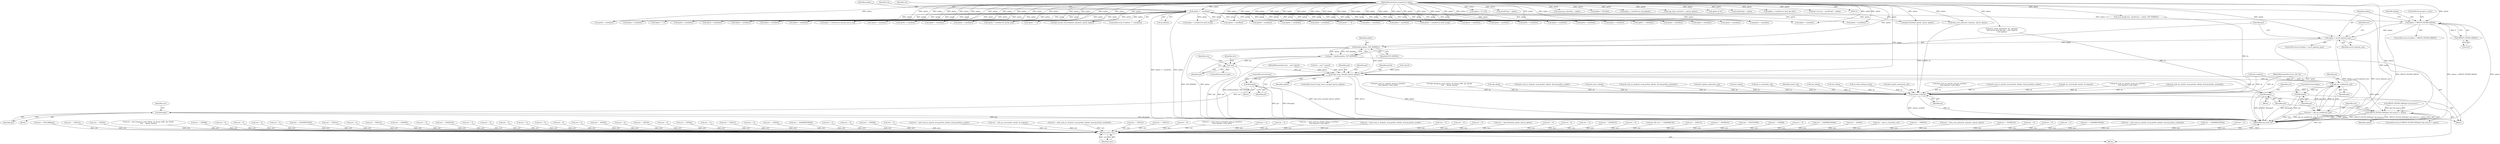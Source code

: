digraph "0_linux_45f6fad84cc305103b28d73482b344d7f5b76f39_11@API" {
"1001704" [label="(Call,kmalloc(optlen, GFP_KERNEL))"];
"1001693" [label="(Call,optlen > sysctl_optmem_max)"];
"1001687" [label="(Call,optlen < GROUP_FILTER_SIZE(0))"];
"1000152" [label="(Call,optlen >= sizeof(int))"];
"1000119" [label="(MethodParameterIn,unsigned int optlen)"];
"1001689" [label="(Call,GROUP_FILTER_SIZE(0))"];
"1001702" [label="(Call,gsf = kmalloc(optlen, GFP_KERNEL))"];
"1001708" [label="(Call,!gsf)"];
"1001721" [label="(Call,copy_from_user(gsf, optval, optlen))"];
"1001726" [label="(Call,kfree(gsf))"];
"1001742" [label="(Call,kfree(gsf))"];
"1001750" [label="(Call,GROUP_FILTER_SIZE(gsf->gf_numsrc) > optlen)"];
"1001757" [label="(Call,kfree(gsf))"];
"1001766" [label="(Call,ip6_mc_msfilter(sk, gsf))"];
"1001764" [label="(Call,retv = ip6_mc_msfilter(sk, gsf))"];
"1002054" [label="(Return,return retv;)"];
"1001769" [label="(Call,kfree(gsf))"];
"1002049" [label="(Call,release_sock(sk))"];
"1001471" [label="(Call,ipv6_sock_ac_drop(sk, mreq.ipv6mr_ifindex, &mreq.ipv6mr_acaddr))"];
"1000265" [label="(Call,ipv6_only_sock(sk))"];
"1001725" [label="(Block,)"];
"1000723" [label="(Call,optlen < sizeof(int))"];
"1001859" [label="(Call,optlen < sizeof(int))"];
"1000274" [label="(Call,retv = -EADDRNOTAVAIL)"];
"1001897" [label="(Call,xfrm_user_policy(sk, optname, optval, optlen))"];
"1001407" [label="(Call,retv = ipv6_sock_mc_join(sk, mreq.ipv6mr_ifindex, &mreq.ipv6mr_multiaddr))"];
"1001598" [label="(Call,retv = -EADDRNOTAVAIL)"];
"1000509" [label="(Call,optlen < sizeof(int))"];
"1001057" [label="(Call,sock_kmalloc(sk, sizeof(*opt) + optlen, GFP_KERNEL))"];
"1000469" [label="(Call,optlen < sizeof(int))"];
"1001757" [label="(Call,kfree(gsf))"];
"1001185" [label="(Call,retv = 0)"];
"1000120" [label="(Block,)"];
"1000449" [label="(Call,optlen < sizeof(int))"];
"1000873" [label="(Call,retv = PTR_ERR(opt))"];
"1001487" [label="(Call,optlen < sizeof(struct group_req))"];
"1001421" [label="(Call,ipv6_sock_mc_drop(sk, mreq.ipv6mr_ifindex, &mreq.ipv6mr_multiaddr))"];
"1000829" [label="(Call,optlen > 8 * 255)"];
"1001576" [label="(Call,retv = -EFAULT)"];
"1001089" [label="(Call,sizeof(*opt) + optlen)"];
"1001684" [label="(Block,)"];
"1000187" [label="(Call,lock_sock(sk))"];
"1001759" [label="(Call,retv = -EINVAL)"];
"1001690" [label="(Literal,0)"];
"1001712" [label="(Identifier,retv)"];
"1001120" [label="(Call,retv = ip6_datagram_send_ctl(net, sk, &msg, &fl6, opt, &junk,\n\t\t\t\t\t     &junk, &junk))"];
"1002049" [label="(Call,release_sock(sk))"];
"1001883" [label="(Call,retv = -EPERM)"];
"1002045" [label="(Call,retv = 0)"];
"1001280" [label="(Call,retv = 0)"];
"1000921" [label="(Call,retv = 0)"];
"1001853" [label="(Call,retv = 0)"];
"1000926" [label="(Call,ipv6_update_options(sk, opt))"];
"1001706" [label="(Identifier,GFP_KERNEL)"];
"1000134" [label="(Call,retv = -ENOPROTOOPT)"];
"1000948" [label="(Call,optlen == 0)"];
"1001769" [label="(Call,kfree(gsf))"];
"1000154" [label="(Call,sizeof(int))"];
"1001723" [label="(Identifier,optval)"];
"1001391" [label="(Call,retv = -EFAULT)"];
"1001691" [label="(ControlStructure,goto e_inval;)"];
"1000153" [label="(Identifier,optlen)"];
"1001367" [label="(Call,retv = 0)"];
"1000703" [label="(Call,optlen < sizeof(int))"];
"1001387" [label="(Call,inet_sk(sk))"];
"1001094" [label="(Call,retv = -EFAULT)"];
"1001355" [label="(Call,retv = -ENODEV)"];
"1000776" [label="(Call,retv = 0)"];
"1000683" [label="(Call,optlen < sizeof(int))"];
"1001065" [label="(Call,retv = -ENOBUFS)"];
"1001313" [label="(Call,retv = 0)"];
"1001257" [label="(Call,optlen != sizeof(int))"];
"1001835" [label="(Call,optlen < sizeof(int))"];
"1001692" [label="(ControlStructure,if (optlen > sysctl_optmem_max))"];
"1001165" [label="(Call,optlen < sizeof(int))"];
"1000179" [label="(Call,ip6_mroute_setsockopt(sk, optname, optval, optlen))"];
"1000583" [label="(Call,retv = 0)"];
"1000421" [label="(Call,retv = 0)"];
"1001703" [label="(Identifier,gsf)"];
"1001687" [label="(Call,optlen < GROUP_FILTER_SIZE(0))"];
"1001781" [label="(Call,ip6_ra_control(sk, val))"];
"1001771" [label="(ControlStructure,break;)"];
"1001695" [label="(Identifier,sysctl_optmem_max)"];
"1001743" [label="(Identifier,gsf)"];
"1000144" [label="(Call,!optval)"];
"1002052" [label="(Identifier,needs_rtnl)"];
"1001750" [label="(Call,GROUP_FILTER_SIZE(gsf->gf_numsrc) > optlen)"];
"1000569" [label="(Call,optlen < sizeof(int))"];
"1000603" [label="(Call,retv = 0)"];
"1000118" [label="(MethodParameterIn,char __user *optval)"];
"1001106" [label="(Call,msg.msg_controllen = optlen)"];
"1001709" [label="(Identifier,gsf)"];
"1000677" [label="(Call,retv = 0)"];
"1001704" [label="(Call,kmalloc(optlen, GFP_KERNEL))"];
"1001040" [label="(Call,optlen == 0)"];
"1000623" [label="(Call,retv = 0)"];
"1001721" [label="(Call,copy_from_user(gsf, optval, optlen))"];
"1001756" [label="(Block,)"];
"1000483" [label="(Call,retv = 0)"];
"1000434" [label="(Call,inet_sk(sk))"];
"1000878" [label="(Call,retv = -EINVAL)"];
"1001806" [label="(Call,retv = 0)"];
"1000159" [label="(Identifier,val)"];
"1001693" [label="(Call,optlen > sysctl_optmem_max)"];
"1002055" [label="(Identifier,retv)"];
"1000238" [label="(Call,retv = -EBUSY)"];
"1001766" [label="(Call,ip6_mc_msfilter(sk, gsf))"];
"1000697" [label="(Call,retv = 0)"];
"1000772" [label="(Call,inet_sk(sk))"];
"1001044" [label="(Call,retv = -EINVAL)"];
"1001245" [label="(Call,retv = 0)"];
"1000160" [label="(Call,(int __user *) optval)"];
"1000589" [label="(Call,optlen < sizeof(int))"];
"1001722" [label="(Identifier,gsf)"];
"1001755" [label="(Identifier,optlen)"];
"1001716" [label="(Call,retv = -EFAULT)"];
"1001758" [label="(Identifier,gsf)"];
"1000765" [label="(Call,optlen < sizeof(int))"];
"1001694" [label="(Identifier,optlen)"];
"1000417" [label="(Call,sk_refcnt_debug_inc(sk))"];
"1000807" [label="(Call,optlen == 0)"];
"1002025" [label="(Call,retv = 0)"];
"1001299" [label="(Call,retv = -EINVAL)"];
"1001513" [label="(Call,retv = -EADDRNOTAVAIL)"];
"1000529" [label="(Call,optlen < sizeof(int))"];
"1001742" [label="(Call,kfree(gsf))"];
"1001749" [label="(ControlStructure,if (GROUP_FILTER_SIZE(gsf->gf_numsrc) > optlen))"];
"1002000" [label="(Call,retv = 0)"];
"1000463" [label="(Call,retv = 0)"];
"1000835" [label="(Call,retv = -EPERM)"];
"1000443" [label="(Call,retv = 0)"];
"1001876" [label="(Call,ipv6_flowlabel_opt(sk, optval, optlen))"];
"1001457" [label="(Call,retv = ipv6_sock_ac_join(sk, mreq.ipv6mr_ifindex, &mreq.ipv6mr_acaddr))"];
"1001724" [label="(Identifier,optlen)"];
"1000151" [label="(ControlStructure,if (optlen >= sizeof(int)))"];
"1001674" [label="(Call,retv = ip6_mc_source(add, omode, sk, &greqs))"];
"1001702" [label="(Call,gsf = kmalloc(optlen, GFP_KERNEL))"];
"1000115" [label="(MethodParameterIn,struct sock *sk)"];
"1001419" [label="(Call,retv = ipv6_sock_mc_drop(sk, mreq.ipv6mr_ifindex, &mreq.ipv6mr_multiaddr))"];
"1001326" [label="(Call,optlen < sizeof(int))"];
"1002065" [label="(MethodReturn,static int)"];
"1000629" [label="(Call,optlen < sizeof(int))"];
"1001768" [label="(Identifier,gsf)"];
"1001492" [label="(Call,retv = -EFAULT)"];
"1002054" [label="(Return,return retv;)"];
"1001145" [label="(Call,ipv6_update_options(sk, opt))"];
"1000970" [label="(Call,retv = -EFAULT)"];
"1001049" [label="(Call,optlen > 64*1024)"];
"1001767" [label="(Identifier,sk)"];
"1001869" [label="(Call,retv = 0)"];
"1001376" [label="(Call,optlen < sizeof(struct ipv6_mreq))"];
"1000489" [label="(Call,optlen < sizeof(int))"];
"1001726" [label="(Call,kfree(gsf))"];
"1001532" [label="(Call,ipv6_sock_mc_join(sk, greq.gr_interface,\n\t\t\t\t\t\t &psin6->sin6_addr))"];
"1001542" [label="(Call,retv = ipv6_sock_mc_drop(sk, greq.gr_interface,\n\t\t\t\t\t\t &psin6->sin6_addr))"];
"1001686" [label="(ControlStructure,if (optlen < GROUP_FILTER_SIZE(0)))"];
"1001705" [label="(Identifier,optlen)"];
"1001459" [label="(Call,ipv6_sock_ac_join(sk, mreq.ipv6mr_ifindex, &mreq.ipv6mr_acaddr))"];
"1001829" [label="(Call,retv = 0)"];
"1001676" [label="(Call,ip6_mc_source(add, omode, sk, &greqs))"];
"1002006" [label="(Call,optlen < sizeof(int))"];
"1002035" [label="(Call,retv = 0)"];
"1001770" [label="(Identifier,gsf)"];
"1001436" [label="(Call,optlen < sizeof(struct ipv6_mreq))"];
"1000955" [label="(Call,optlen < sizeof(struct in6_pktinfo))"];
"1001530" [label="(Call,retv = ipv6_sock_mc_join(sk, greq.gr_interface,\n\t\t\t\t\t\t &psin6->sin6_addr))"];
"1001727" [label="(Identifier,gsf)"];
"1001198" [label="(Call,optlen < sizeof(int))"];
"1000609" [label="(Call,optlen < sizeof(int))"];
"1001469" [label="(Call,retv = ipv6_sock_ac_drop(sk, mreq.ipv6mr_ifindex, &mreq.ipv6mr_acaddr))"];
"1001224" [label="(Call,retv = 0)"];
"1001643" [label="(Call,ipv6_sock_mc_join(sk, greqs.gsr_interface,\n\t\t\t\t\t\t &psin6->sin6_addr))"];
"1001689" [label="(Call,GROUP_FILTER_SIZE(0))"];
"1000717" [label="(Call,retv = 0)"];
"1001751" [label="(Call,GROUP_FILTER_SIZE(gsf->gf_numsrc))"];
"1000429" [label="(Call,optlen < sizeof(int))"];
"1001745" [label="(Identifier,retv)"];
"1000549" [label="(Call,optlen < sizeof(int))"];
"1001099" [label="(Call,copy_from_user(opt+1, optval, optlen))"];
"1000643" [label="(Call,retv = 0)"];
"1001874" [label="(Call,retv = ipv6_flowlabel_opt(sk, optval, optlen))"];
"1000503" [label="(Call,retv = 0)"];
"1000826" [label="(Call,optlen & 0x7)"];
"1001760" [label="(Identifier,retv)"];
"1001140" [label="(Call,retv = 0)"];
"1001787" [label="(Call,optlen < sizeof(int))"];
"1000563" [label="(Call,retv = 0)"];
"1001711" [label="(Call,retv = -ENOBUFS)"];
"1000796" [label="(Call,retv = 0)"];
"1001653" [label="(Call,retv && retv != -EADDRINUSE)"];
"1001409" [label="(Call,ipv6_sock_mc_join(sk, mreq.ipv6mr_ifindex, &mreq.ipv6mr_multiaddr))"];
"1001059" [label="(Call,sizeof(*opt) + optlen)"];
"1001698" [label="(Identifier,retv)"];
"1001764" [label="(Call,retv = ip6_mc_msfilter(sk, gsf))"];
"1001774" [label="(Call,optlen < sizeof(int))"];
"1001441" [label="(Call,retv = -EFAULT)"];
"1001230" [label="(Call,optlen < sizeof(int))"];
"1000194" [label="(Call,optlen < sizeof(int))"];
"1001563" [label="(Call,optlen < sizeof(struct group_source_req))"];
"1001544" [label="(Call,ipv6_sock_mc_drop(sk, greq.gr_interface,\n\t\t\t\t\t\t &psin6->sin6_addr))"];
"1001744" [label="(Call,retv = -ENOBUFS)"];
"1000649" [label="(Call,optlen < sizeof(int))"];
"1000119" [label="(MethodParameterIn,unsigned int optlen)"];
"1001765" [label="(Identifier,retv)"];
"1000258" [label="(Call,retv = -ENOTCONN)"];
"1001733" [label="(Identifier,gsf)"];
"1001122" [label="(Call,ip6_datagram_send_ctl(net, sk, &msg, &fl6, opt, &junk,\n\t\t\t\t\t     &junk, &junk))"];
"1000759" [label="(Call,retv = -EPERM)"];
"1001914" [label="(Call,optlen < sizeof(int))"];
"1001812" [label="(Call,optlen < sizeof(int))"];
"1001006" [label="(Call,retv = 0)"];
"1001720" [label="(ControlStructure,if (copy_from_user(gsf, optval, optlen)))"];
"1000821" [label="(Call,optlen < sizeof(struct ipv6_opt_hdr))"];
"1001707" [label="(ControlStructure,if (!gsf))"];
"1001289" [label="(Call,retv = -EADDRNOTAVAIL)"];
"1000168" [label="(Identifier,val)"];
"1000152" [label="(Call,optlen >= sizeof(int))"];
"1001919" [label="(Call,retv = -EINVAL)"];
"1001779" [label="(Call,retv = ip6_ra_control(sk, val))"];
"1001381" [label="(Call,retv = -EPROTO)"];
"1002050" [label="(Identifier,sk)"];
"1001741" [label="(Block,)"];
"1001895" [label="(Call,retv = xfrm_user_policy(sk, optname, optval, optlen))"];
"1001717" [label="(Identifier,retv)"];
"1001697" [label="(Call,retv = -ENOBUFS)"];
"1000543" [label="(Call,retv = 0)"];
"1000523" [label="(Call,retv = 0)"];
"1001708" [label="(Call,!gsf)"];
"1000782" [label="(Call,optlen < sizeof(int))"];
"1000861" [label="(Call,ipv6_renew_options(sk, opt, optname,\n \t\t\t\t\t (struct ipv6_opt_hdr __user *)optval,\n \t\t\t\t\t optlen))"];
"1001688" [label="(Identifier,optlen)"];
"1000737" [label="(Call,retv = 0)"];
"1001728" [label="(ControlStructure,break;)"];
"1000229" [label="(Call,udp_sk(sk))"];
"1001085" [label="(Call,opt->tot_len = sizeof(*opt) + optlen)"];
"1001704" -> "1001702"  [label="AST: "];
"1001704" -> "1001706"  [label="CFG: "];
"1001705" -> "1001704"  [label="AST: "];
"1001706" -> "1001704"  [label="AST: "];
"1001702" -> "1001704"  [label="CFG: "];
"1001704" -> "1002065"  [label="DDG: optlen"];
"1001704" -> "1002065"  [label="DDG: GFP_KERNEL"];
"1001704" -> "1001702"  [label="DDG: optlen"];
"1001704" -> "1001702"  [label="DDG: GFP_KERNEL"];
"1001693" -> "1001704"  [label="DDG: optlen"];
"1000119" -> "1001704"  [label="DDG: optlen"];
"1001704" -> "1001721"  [label="DDG: optlen"];
"1001693" -> "1001692"  [label="AST: "];
"1001693" -> "1001695"  [label="CFG: "];
"1001694" -> "1001693"  [label="AST: "];
"1001695" -> "1001693"  [label="AST: "];
"1001698" -> "1001693"  [label="CFG: "];
"1001703" -> "1001693"  [label="CFG: "];
"1001693" -> "1002065"  [label="DDG: optlen > sysctl_optmem_max"];
"1001693" -> "1002065"  [label="DDG: sysctl_optmem_max"];
"1001693" -> "1002065"  [label="DDG: optlen"];
"1001687" -> "1001693"  [label="DDG: optlen"];
"1000119" -> "1001693"  [label="DDG: optlen"];
"1001687" -> "1001686"  [label="AST: "];
"1001687" -> "1001689"  [label="CFG: "];
"1001688" -> "1001687"  [label="AST: "];
"1001689" -> "1001687"  [label="AST: "];
"1001691" -> "1001687"  [label="CFG: "];
"1001694" -> "1001687"  [label="CFG: "];
"1001687" -> "1002065"  [label="DDG: optlen"];
"1001687" -> "1002065"  [label="DDG: GROUP_FILTER_SIZE(0)"];
"1001687" -> "1002065"  [label="DDG: optlen < GROUP_FILTER_SIZE(0)"];
"1000152" -> "1001687"  [label="DDG: optlen"];
"1000119" -> "1001687"  [label="DDG: optlen"];
"1001689" -> "1001687"  [label="DDG: 0"];
"1000152" -> "1000151"  [label="AST: "];
"1000152" -> "1000154"  [label="CFG: "];
"1000153" -> "1000152"  [label="AST: "];
"1000154" -> "1000152"  [label="AST: "];
"1000159" -> "1000152"  [label="CFG: "];
"1000168" -> "1000152"  [label="CFG: "];
"1000152" -> "1002065"  [label="DDG: optlen >= sizeof(int)"];
"1000152" -> "1002065"  [label="DDG: optlen"];
"1000119" -> "1000152"  [label="DDG: optlen"];
"1000152" -> "1000179"  [label="DDG: optlen"];
"1000152" -> "1000194"  [label="DDG: optlen"];
"1000152" -> "1000429"  [label="DDG: optlen"];
"1000152" -> "1000449"  [label="DDG: optlen"];
"1000152" -> "1000469"  [label="DDG: optlen"];
"1000152" -> "1000489"  [label="DDG: optlen"];
"1000152" -> "1000509"  [label="DDG: optlen"];
"1000152" -> "1000529"  [label="DDG: optlen"];
"1000152" -> "1000549"  [label="DDG: optlen"];
"1000152" -> "1000569"  [label="DDG: optlen"];
"1000152" -> "1000589"  [label="DDG: optlen"];
"1000152" -> "1000609"  [label="DDG: optlen"];
"1000152" -> "1000629"  [label="DDG: optlen"];
"1000152" -> "1000649"  [label="DDG: optlen"];
"1000152" -> "1000683"  [label="DDG: optlen"];
"1000152" -> "1000703"  [label="DDG: optlen"];
"1000152" -> "1000723"  [label="DDG: optlen"];
"1000152" -> "1000765"  [label="DDG: optlen"];
"1000152" -> "1000782"  [label="DDG: optlen"];
"1000152" -> "1000807"  [label="DDG: optlen"];
"1000152" -> "1000948"  [label="DDG: optlen"];
"1000152" -> "1001040"  [label="DDG: optlen"];
"1000152" -> "1001165"  [label="DDG: optlen"];
"1000152" -> "1001198"  [label="DDG: optlen"];
"1000152" -> "1001230"  [label="DDG: optlen"];
"1000152" -> "1001257"  [label="DDG: optlen"];
"1000152" -> "1001326"  [label="DDG: optlen"];
"1000152" -> "1001376"  [label="DDG: optlen"];
"1000152" -> "1001436"  [label="DDG: optlen"];
"1000152" -> "1001487"  [label="DDG: optlen"];
"1000152" -> "1001563"  [label="DDG: optlen"];
"1000152" -> "1001774"  [label="DDG: optlen"];
"1000152" -> "1001787"  [label="DDG: optlen"];
"1000152" -> "1001812"  [label="DDG: optlen"];
"1000152" -> "1001835"  [label="DDG: optlen"];
"1000152" -> "1001859"  [label="DDG: optlen"];
"1000152" -> "1001876"  [label="DDG: optlen"];
"1000152" -> "1001897"  [label="DDG: optlen"];
"1000152" -> "1001914"  [label="DDG: optlen"];
"1000152" -> "1002006"  [label="DDG: optlen"];
"1000119" -> "1000114"  [label="AST: "];
"1000119" -> "1002065"  [label="DDG: optlen"];
"1000119" -> "1000179"  [label="DDG: optlen"];
"1000119" -> "1000194"  [label="DDG: optlen"];
"1000119" -> "1000429"  [label="DDG: optlen"];
"1000119" -> "1000449"  [label="DDG: optlen"];
"1000119" -> "1000469"  [label="DDG: optlen"];
"1000119" -> "1000489"  [label="DDG: optlen"];
"1000119" -> "1000509"  [label="DDG: optlen"];
"1000119" -> "1000529"  [label="DDG: optlen"];
"1000119" -> "1000549"  [label="DDG: optlen"];
"1000119" -> "1000569"  [label="DDG: optlen"];
"1000119" -> "1000589"  [label="DDG: optlen"];
"1000119" -> "1000609"  [label="DDG: optlen"];
"1000119" -> "1000629"  [label="DDG: optlen"];
"1000119" -> "1000649"  [label="DDG: optlen"];
"1000119" -> "1000683"  [label="DDG: optlen"];
"1000119" -> "1000703"  [label="DDG: optlen"];
"1000119" -> "1000723"  [label="DDG: optlen"];
"1000119" -> "1000765"  [label="DDG: optlen"];
"1000119" -> "1000782"  [label="DDG: optlen"];
"1000119" -> "1000807"  [label="DDG: optlen"];
"1000119" -> "1000821"  [label="DDG: optlen"];
"1000119" -> "1000826"  [label="DDG: optlen"];
"1000119" -> "1000829"  [label="DDG: optlen"];
"1000119" -> "1000861"  [label="DDG: optlen"];
"1000119" -> "1000948"  [label="DDG: optlen"];
"1000119" -> "1000955"  [label="DDG: optlen"];
"1000119" -> "1001040"  [label="DDG: optlen"];
"1000119" -> "1001049"  [label="DDG: optlen"];
"1000119" -> "1001057"  [label="DDG: optlen"];
"1000119" -> "1001059"  [label="DDG: optlen"];
"1000119" -> "1001085"  [label="DDG: optlen"];
"1000119" -> "1001089"  [label="DDG: optlen"];
"1000119" -> "1001099"  [label="DDG: optlen"];
"1000119" -> "1001106"  [label="DDG: optlen"];
"1000119" -> "1001165"  [label="DDG: optlen"];
"1000119" -> "1001198"  [label="DDG: optlen"];
"1000119" -> "1001230"  [label="DDG: optlen"];
"1000119" -> "1001257"  [label="DDG: optlen"];
"1000119" -> "1001326"  [label="DDG: optlen"];
"1000119" -> "1001376"  [label="DDG: optlen"];
"1000119" -> "1001436"  [label="DDG: optlen"];
"1000119" -> "1001487"  [label="DDG: optlen"];
"1000119" -> "1001563"  [label="DDG: optlen"];
"1000119" -> "1001721"  [label="DDG: optlen"];
"1000119" -> "1001750"  [label="DDG: optlen"];
"1000119" -> "1001774"  [label="DDG: optlen"];
"1000119" -> "1001787"  [label="DDG: optlen"];
"1000119" -> "1001812"  [label="DDG: optlen"];
"1000119" -> "1001835"  [label="DDG: optlen"];
"1000119" -> "1001859"  [label="DDG: optlen"];
"1000119" -> "1001876"  [label="DDG: optlen"];
"1000119" -> "1001897"  [label="DDG: optlen"];
"1000119" -> "1001914"  [label="DDG: optlen"];
"1000119" -> "1002006"  [label="DDG: optlen"];
"1001689" -> "1001690"  [label="CFG: "];
"1001690" -> "1001689"  [label="AST: "];
"1001702" -> "1001684"  [label="AST: "];
"1001703" -> "1001702"  [label="AST: "];
"1001709" -> "1001702"  [label="CFG: "];
"1001702" -> "1002065"  [label="DDG: kmalloc(optlen, GFP_KERNEL)"];
"1001702" -> "1001708"  [label="DDG: gsf"];
"1001708" -> "1001707"  [label="AST: "];
"1001708" -> "1001709"  [label="CFG: "];
"1001709" -> "1001708"  [label="AST: "];
"1001712" -> "1001708"  [label="CFG: "];
"1001717" -> "1001708"  [label="CFG: "];
"1001708" -> "1002065"  [label="DDG: gsf"];
"1001708" -> "1002065"  [label="DDG: !gsf"];
"1001708" -> "1001721"  [label="DDG: gsf"];
"1001721" -> "1001720"  [label="AST: "];
"1001721" -> "1001724"  [label="CFG: "];
"1001722" -> "1001721"  [label="AST: "];
"1001723" -> "1001721"  [label="AST: "];
"1001724" -> "1001721"  [label="AST: "];
"1001727" -> "1001721"  [label="CFG: "];
"1001733" -> "1001721"  [label="CFG: "];
"1001721" -> "1002065"  [label="DDG: optlen"];
"1001721" -> "1002065"  [label="DDG: copy_from_user(gsf, optval, optlen)"];
"1001721" -> "1002065"  [label="DDG: optval"];
"1000144" -> "1001721"  [label="DDG: optval"];
"1000160" -> "1001721"  [label="DDG: optval"];
"1000118" -> "1001721"  [label="DDG: optval"];
"1001721" -> "1001726"  [label="DDG: gsf"];
"1001721" -> "1001742"  [label="DDG: gsf"];
"1001721" -> "1001750"  [label="DDG: optlen"];
"1001721" -> "1001757"  [label="DDG: gsf"];
"1001721" -> "1001766"  [label="DDG: gsf"];
"1001726" -> "1001725"  [label="AST: "];
"1001726" -> "1001727"  [label="CFG: "];
"1001727" -> "1001726"  [label="AST: "];
"1001728" -> "1001726"  [label="CFG: "];
"1001726" -> "1002065"  [label="DDG: kfree(gsf)"];
"1001726" -> "1002065"  [label="DDG: gsf"];
"1001742" -> "1001741"  [label="AST: "];
"1001742" -> "1001743"  [label="CFG: "];
"1001743" -> "1001742"  [label="AST: "];
"1001745" -> "1001742"  [label="CFG: "];
"1001742" -> "1002065"  [label="DDG: gsf"];
"1001742" -> "1002065"  [label="DDG: kfree(gsf)"];
"1001750" -> "1001749"  [label="AST: "];
"1001750" -> "1001755"  [label="CFG: "];
"1001751" -> "1001750"  [label="AST: "];
"1001755" -> "1001750"  [label="AST: "];
"1001758" -> "1001750"  [label="CFG: "];
"1001765" -> "1001750"  [label="CFG: "];
"1001750" -> "1002065"  [label="DDG: optlen"];
"1001750" -> "1002065"  [label="DDG: GROUP_FILTER_SIZE(gsf->gf_numsrc)"];
"1001750" -> "1002065"  [label="DDG: GROUP_FILTER_SIZE(gsf->gf_numsrc) > optlen"];
"1001751" -> "1001750"  [label="DDG: gsf->gf_numsrc"];
"1001757" -> "1001756"  [label="AST: "];
"1001757" -> "1001758"  [label="CFG: "];
"1001758" -> "1001757"  [label="AST: "];
"1001760" -> "1001757"  [label="CFG: "];
"1001757" -> "1002065"  [label="DDG: gsf"];
"1001757" -> "1002065"  [label="DDG: kfree(gsf)"];
"1001766" -> "1001764"  [label="AST: "];
"1001766" -> "1001768"  [label="CFG: "];
"1001767" -> "1001766"  [label="AST: "];
"1001768" -> "1001766"  [label="AST: "];
"1001764" -> "1001766"  [label="CFG: "];
"1001766" -> "1001764"  [label="DDG: sk"];
"1001766" -> "1001764"  [label="DDG: gsf"];
"1000187" -> "1001766"  [label="DDG: sk"];
"1000115" -> "1001766"  [label="DDG: sk"];
"1001766" -> "1001769"  [label="DDG: gsf"];
"1001766" -> "1002049"  [label="DDG: sk"];
"1001764" -> "1001684"  [label="AST: "];
"1001765" -> "1001764"  [label="AST: "];
"1001770" -> "1001764"  [label="CFG: "];
"1001764" -> "1002065"  [label="DDG: ip6_mc_msfilter(sk, gsf)"];
"1001764" -> "1002065"  [label="DDG: retv"];
"1001764" -> "1002054"  [label="DDG: retv"];
"1002054" -> "1000120"  [label="AST: "];
"1002054" -> "1002055"  [label="CFG: "];
"1002055" -> "1002054"  [label="AST: "];
"1002065" -> "1002054"  [label="CFG: "];
"1002054" -> "1002065"  [label="DDG: <RET>"];
"1002055" -> "1002054"  [label="DDG: retv"];
"1001185" -> "1002054"  [label="DDG: retv"];
"1001895" -> "1002054"  [label="DDG: retv"];
"1001407" -> "1002054"  [label="DDG: retv"];
"1000421" -> "1002054"  [label="DDG: retv"];
"1001355" -> "1002054"  [label="DDG: retv"];
"1001919" -> "1002054"  [label="DDG: retv"];
"1001419" -> "1002054"  [label="DDG: retv"];
"1000258" -> "1002054"  [label="DDG: retv"];
"1001120" -> "1002054"  [label="DDG: retv"];
"1001869" -> "1002054"  [label="DDG: retv"];
"1001829" -> "1002054"  [label="DDG: retv"];
"1000677" -> "1002054"  [label="DDG: retv"];
"1000873" -> "1002054"  [label="DDG: retv"];
"1001883" -> "1002054"  [label="DDG: retv"];
"1001044" -> "1002054"  [label="DDG: retv"];
"1000523" -> "1002054"  [label="DDG: retv"];
"1001065" -> "1002054"  [label="DDG: retv"];
"1002045" -> "1002054"  [label="DDG: retv"];
"1001530" -> "1002054"  [label="DDG: retv"];
"1000238" -> "1002054"  [label="DDG: retv"];
"1000274" -> "1002054"  [label="DDG: retv"];
"1001874" -> "1002054"  [label="DDG: retv"];
"1001598" -> "1002054"  [label="DDG: retv"];
"1001492" -> "1002054"  [label="DDG: retv"];
"1000643" -> "1002054"  [label="DDG: retv"];
"1002000" -> "1002054"  [label="DDG: retv"];
"1001289" -> "1002054"  [label="DDG: retv"];
"1001779" -> "1002054"  [label="DDG: retv"];
"1001006" -> "1002054"  [label="DDG: retv"];
"1001653" -> "1002054"  [label="DDG: retv"];
"1001542" -> "1002054"  [label="DDG: retv"];
"1001759" -> "1002054"  [label="DDG: retv"];
"1002035" -> "1002054"  [label="DDG: retv"];
"1000583" -> "1002054"  [label="DDG: retv"];
"1000623" -> "1002054"  [label="DDG: retv"];
"1000759" -> "1002054"  [label="DDG: retv"];
"1000776" -> "1002054"  [label="DDG: retv"];
"1001513" -> "1002054"  [label="DDG: retv"];
"1001457" -> "1002054"  [label="DDG: retv"];
"1001381" -> "1002054"  [label="DDG: retv"];
"1001299" -> "1002054"  [label="DDG: retv"];
"1001245" -> "1002054"  [label="DDG: retv"];
"1001711" -> "1002054"  [label="DDG: retv"];
"1002025" -> "1002054"  [label="DDG: retv"];
"1000603" -> "1002054"  [label="DDG: retv"];
"1001576" -> "1002054"  [label="DDG: retv"];
"1000737" -> "1002054"  [label="DDG: retv"];
"1000970" -> "1002054"  [label="DDG: retv"];
"1001391" -> "1002054"  [label="DDG: retv"];
"1001224" -> "1002054"  [label="DDG: retv"];
"1000463" -> "1002054"  [label="DDG: retv"];
"1000563" -> "1002054"  [label="DDG: retv"];
"1000878" -> "1002054"  [label="DDG: retv"];
"1001853" -> "1002054"  [label="DDG: retv"];
"1001441" -> "1002054"  [label="DDG: retv"];
"1000835" -> "1002054"  [label="DDG: retv"];
"1001280" -> "1002054"  [label="DDG: retv"];
"1000717" -> "1002054"  [label="DDG: retv"];
"1000134" -> "1002054"  [label="DDG: retv"];
"1001697" -> "1002054"  [label="DDG: retv"];
"1000543" -> "1002054"  [label="DDG: retv"];
"1000503" -> "1002054"  [label="DDG: retv"];
"1001140" -> "1002054"  [label="DDG: retv"];
"1001744" -> "1002054"  [label="DDG: retv"];
"1001469" -> "1002054"  [label="DDG: retv"];
"1001674" -> "1002054"  [label="DDG: retv"];
"1000697" -> "1002054"  [label="DDG: retv"];
"1001716" -> "1002054"  [label="DDG: retv"];
"1001313" -> "1002054"  [label="DDG: retv"];
"1000921" -> "1002054"  [label="DDG: retv"];
"1001367" -> "1002054"  [label="DDG: retv"];
"1000443" -> "1002054"  [label="DDG: retv"];
"1001806" -> "1002054"  [label="DDG: retv"];
"1000483" -> "1002054"  [label="DDG: retv"];
"1000796" -> "1002054"  [label="DDG: retv"];
"1001094" -> "1002054"  [label="DDG: retv"];
"1001769" -> "1001684"  [label="AST: "];
"1001769" -> "1001770"  [label="CFG: "];
"1001770" -> "1001769"  [label="AST: "];
"1001771" -> "1001769"  [label="CFG: "];
"1001769" -> "1002065"  [label="DDG: kfree(gsf)"];
"1001769" -> "1002065"  [label="DDG: gsf"];
"1002049" -> "1000120"  [label="AST: "];
"1002049" -> "1002050"  [label="CFG: "];
"1002050" -> "1002049"  [label="AST: "];
"1002052" -> "1002049"  [label="CFG: "];
"1002049" -> "1002065"  [label="DDG: release_sock(sk)"];
"1002049" -> "1002065"  [label="DDG: sk"];
"1000187" -> "1002049"  [label="DDG: sk"];
"1001876" -> "1002049"  [label="DDG: sk"];
"1001544" -> "1002049"  [label="DDG: sk"];
"1001781" -> "1002049"  [label="DDG: sk"];
"1001122" -> "1002049"  [label="DDG: sk"];
"1001145" -> "1002049"  [label="DDG: sk"];
"1001471" -> "1002049"  [label="DDG: sk"];
"1000926" -> "1002049"  [label="DDG: sk"];
"1001643" -> "1002049"  [label="DDG: sk"];
"1000265" -> "1002049"  [label="DDG: sk"];
"1000417" -> "1002049"  [label="DDG: sk"];
"1000434" -> "1002049"  [label="DDG: sk"];
"1000229" -> "1002049"  [label="DDG: sk"];
"1001532" -> "1002049"  [label="DDG: sk"];
"1001676" -> "1002049"  [label="DDG: sk"];
"1000772" -> "1002049"  [label="DDG: sk"];
"1001387" -> "1002049"  [label="DDG: sk"];
"1001459" -> "1002049"  [label="DDG: sk"];
"1001421" -> "1002049"  [label="DDG: sk"];
"1001409" -> "1002049"  [label="DDG: sk"];
"1001057" -> "1002049"  [label="DDG: sk"];
"1001897" -> "1002049"  [label="DDG: sk"];
"1000861" -> "1002049"  [label="DDG: sk"];
"1000115" -> "1002049"  [label="DDG: sk"];
}
